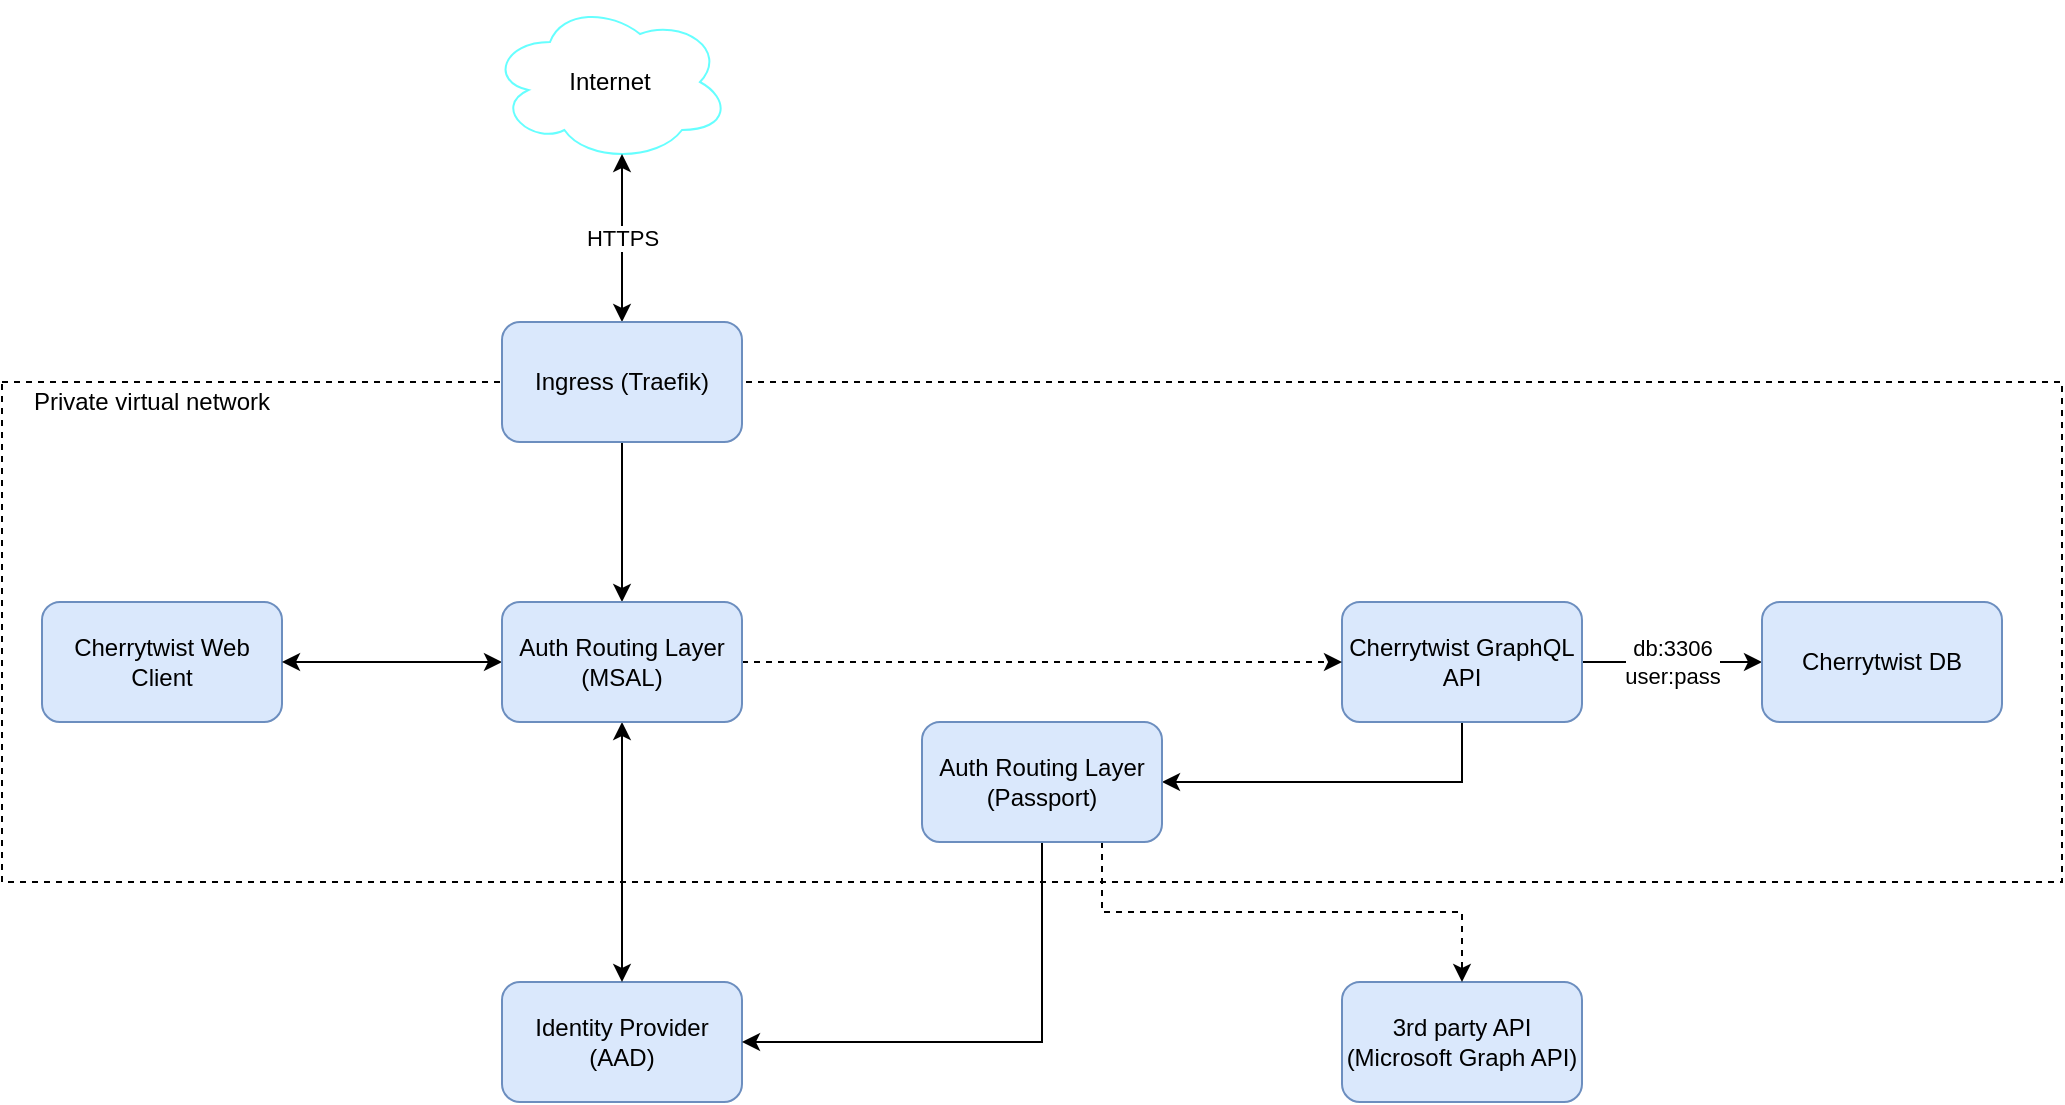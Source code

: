 <mxfile version="14.2.7" type="device"><diagram id="yhnRpOu-7XkXxOL9M_xF" name="Page-1"><mxGraphModel dx="2062" dy="1065" grid="1" gridSize="10" guides="1" tooltips="1" connect="1" arrows="1" fold="1" page="1" pageScale="1" pageWidth="827" pageHeight="1169" math="0" shadow="0"><root><mxCell id="0"/><mxCell id="1" parent="0"/><mxCell id="K3fryldfxni3rjtkr0Uk-33" value="" style="rounded=0;whiteSpace=wrap;html=1;dashed=1;" parent="1" vertex="1"><mxGeometry x="50" y="360" width="1030" height="250" as="geometry"/></mxCell><mxCell id="K3fryldfxni3rjtkr0Uk-1" value="Internet" style="ellipse;shape=cloud;whiteSpace=wrap;html=1;strokeColor=#66FFFF;" parent="1" vertex="1"><mxGeometry x="294" y="170" width="120" height="80" as="geometry"/></mxCell><mxCell id="K3fryldfxni3rjtkr0Uk-2" value="Identity Provider (AAD)" style="rounded=1;whiteSpace=wrap;html=1;fillColor=#dae8fc;strokeColor=#6c8ebf;" parent="1" vertex="1"><mxGeometry x="300" y="660" width="120" height="60" as="geometry"/></mxCell><mxCell id="K3fryldfxni3rjtkr0Uk-3" value="HTTPS" style="endArrow=classic;startArrow=classic;html=1;entryX=0.55;entryY=0.95;entryDx=0;entryDy=0;entryPerimeter=0;exitX=0.5;exitY=0;exitDx=0;exitDy=0;" parent="1" source="K3fryldfxni3rjtkr0Uk-4" target="K3fryldfxni3rjtkr0Uk-1" edge="1"><mxGeometry width="50" height="50" relative="1" as="geometry"><mxPoint x="590" y="660" as="sourcePoint"/><mxPoint x="640" y="610" as="targetPoint"/></mxGeometry></mxCell><mxCell id="K3fryldfxni3rjtkr0Uk-22" style="edgeStyle=orthogonalEdgeStyle;rounded=0;orthogonalLoop=1;jettySize=auto;html=1;exitX=0.5;exitY=1;exitDx=0;exitDy=0;entryX=0.5;entryY=0;entryDx=0;entryDy=0;" parent="1" source="K3fryldfxni3rjtkr0Uk-4" target="K3fryldfxni3rjtkr0Uk-20" edge="1"><mxGeometry relative="1" as="geometry"/></mxCell><mxCell id="K3fryldfxni3rjtkr0Uk-4" value="Ingress (Traefik)" style="rounded=1;whiteSpace=wrap;html=1;fillColor=#dae8fc;strokeColor=#6c8ebf;" parent="1" vertex="1"><mxGeometry x="300" y="330" width="120" height="60" as="geometry"/></mxCell><mxCell id="K3fryldfxni3rjtkr0Uk-5" value="Cherrytwist Web Client" style="rounded=1;whiteSpace=wrap;html=1;fillColor=#dae8fc;strokeColor=#6c8ebf;" parent="1" vertex="1"><mxGeometry x="70" y="470" width="120" height="60" as="geometry"/></mxCell><mxCell id="K3fryldfxni3rjtkr0Uk-28" style="edgeStyle=orthogonalEdgeStyle;rounded=0;orthogonalLoop=1;jettySize=auto;html=1;exitX=0.5;exitY=1;exitDx=0;exitDy=0;entryX=1;entryY=0.5;entryDx=0;entryDy=0;startArrow=none;startFill=0;" parent="1" source="K3fryldfxni3rjtkr0Uk-6" target="K3fryldfxni3rjtkr0Uk-27" edge="1"><mxGeometry relative="1" as="geometry"/></mxCell><mxCell id="K3fryldfxni3rjtkr0Uk-35" value="db:3306&lt;br&gt;user:pass" style="edgeStyle=orthogonalEdgeStyle;rounded=0;orthogonalLoop=1;jettySize=auto;html=1;exitX=1;exitY=0.5;exitDx=0;exitDy=0;entryX=0;entryY=0.5;entryDx=0;entryDy=0;startArrow=none;startFill=0;" parent="1" source="K3fryldfxni3rjtkr0Uk-6" target="K3fryldfxni3rjtkr0Uk-34" edge="1"><mxGeometry relative="1" as="geometry"/></mxCell><mxCell id="K3fryldfxni3rjtkr0Uk-6" value="Cherrytwist GraphQL API" style="rounded=1;whiteSpace=wrap;html=1;fillColor=#dae8fc;strokeColor=#6c8ebf;" parent="1" vertex="1"><mxGeometry x="720" y="470" width="120" height="60" as="geometry"/></mxCell><mxCell id="K3fryldfxni3rjtkr0Uk-14" value="3rd party API (Microsoft Graph API)" style="rounded=1;whiteSpace=wrap;html=1;fillColor=#dae8fc;strokeColor=#6c8ebf;" parent="1" vertex="1"><mxGeometry x="720" y="660" width="120" height="60" as="geometry"/></mxCell><mxCell id="K3fryldfxni3rjtkr0Uk-23" style="rounded=0;orthogonalLoop=1;jettySize=auto;html=1;exitX=0.5;exitY=1;exitDx=0;exitDy=0;entryX=0.5;entryY=0;entryDx=0;entryDy=0;startArrow=classic;startFill=1;" parent="1" source="K3fryldfxni3rjtkr0Uk-20" target="K3fryldfxni3rjtkr0Uk-2" edge="1"><mxGeometry relative="1" as="geometry"/></mxCell><mxCell id="K3fryldfxni3rjtkr0Uk-24" style="edgeStyle=none;rounded=0;orthogonalLoop=1;jettySize=auto;html=1;exitX=0;exitY=0.5;exitDx=0;exitDy=0;entryX=1;entryY=0.5;entryDx=0;entryDy=0;startArrow=classic;startFill=1;" parent="1" source="K3fryldfxni3rjtkr0Uk-20" target="K3fryldfxni3rjtkr0Uk-5" edge="1"><mxGeometry relative="1" as="geometry"/></mxCell><mxCell id="K3fryldfxni3rjtkr0Uk-31" style="edgeStyle=orthogonalEdgeStyle;rounded=0;orthogonalLoop=1;jettySize=auto;html=1;exitX=1;exitY=0.5;exitDx=0;exitDy=0;startArrow=none;startFill=0;dashed=1;entryX=0;entryY=0.5;entryDx=0;entryDy=0;" parent="1" source="K3fryldfxni3rjtkr0Uk-20" target="K3fryldfxni3rjtkr0Uk-6" edge="1"><mxGeometry relative="1" as="geometry"><Array as="points"/></mxGeometry></mxCell><mxCell id="K3fryldfxni3rjtkr0Uk-20" value="Auth Routing Layer (MSAL)" style="rounded=1;whiteSpace=wrap;html=1;fillColor=#dae8fc;strokeColor=#6c8ebf;" parent="1" vertex="1"><mxGeometry x="300" y="470" width="120" height="60" as="geometry"/></mxCell><mxCell id="K3fryldfxni3rjtkr0Uk-30" style="edgeStyle=orthogonalEdgeStyle;rounded=0;orthogonalLoop=1;jettySize=auto;html=1;exitX=0.5;exitY=1;exitDx=0;exitDy=0;entryX=1;entryY=0.5;entryDx=0;entryDy=0;startArrow=none;startFill=0;" parent="1" source="K3fryldfxni3rjtkr0Uk-27" target="K3fryldfxni3rjtkr0Uk-2" edge="1"><mxGeometry relative="1" as="geometry"/></mxCell><mxCell id="K3fryldfxni3rjtkr0Uk-32" style="edgeStyle=orthogonalEdgeStyle;rounded=0;orthogonalLoop=1;jettySize=auto;html=1;exitX=0.75;exitY=1;exitDx=0;exitDy=0;entryX=0.5;entryY=0;entryDx=0;entryDy=0;dashed=1;startArrow=none;startFill=0;" parent="1" source="K3fryldfxni3rjtkr0Uk-27" target="K3fryldfxni3rjtkr0Uk-14" edge="1"><mxGeometry relative="1" as="geometry"/></mxCell><mxCell id="K3fryldfxni3rjtkr0Uk-27" value="Auth Routing Layer (Passport)" style="rounded=1;whiteSpace=wrap;html=1;fillColor=#dae8fc;strokeColor=#6c8ebf;" parent="1" vertex="1"><mxGeometry x="510" y="530" width="120" height="60" as="geometry"/></mxCell><mxCell id="K3fryldfxni3rjtkr0Uk-34" value="Cherrytwist DB" style="rounded=1;whiteSpace=wrap;html=1;fillColor=#dae8fc;strokeColor=#6c8ebf;" parent="1" vertex="1"><mxGeometry x="930" y="470" width="120" height="60" as="geometry"/></mxCell><mxCell id="K3fryldfxni3rjtkr0Uk-36" value="Private virtual network" style="text;html=1;strokeColor=none;fillColor=none;align=center;verticalAlign=middle;whiteSpace=wrap;rounded=0;dashed=1;" parent="1" vertex="1"><mxGeometry x="60" y="360" width="130" height="20" as="geometry"/></mxCell></root></mxGraphModel></diagram></mxfile>